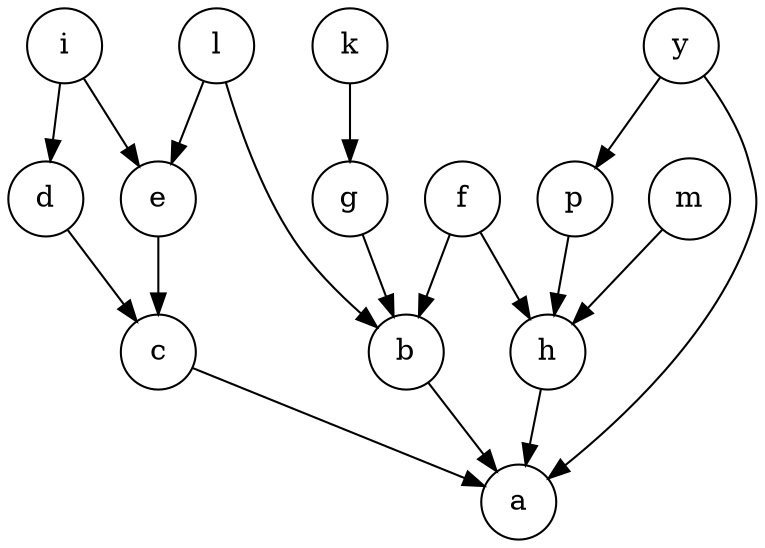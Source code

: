 digraph g{
    node[shape = circle]
    b -> a
    c -> a
    d -> c
    e -> c
    f -> b
    g -> b
    h -> a
    i -> e
    k -> g
    l -> e
    p -> h
    m -> h
    y -> p
    f -> h
    l -> b
    i -> d
    y -> a
}